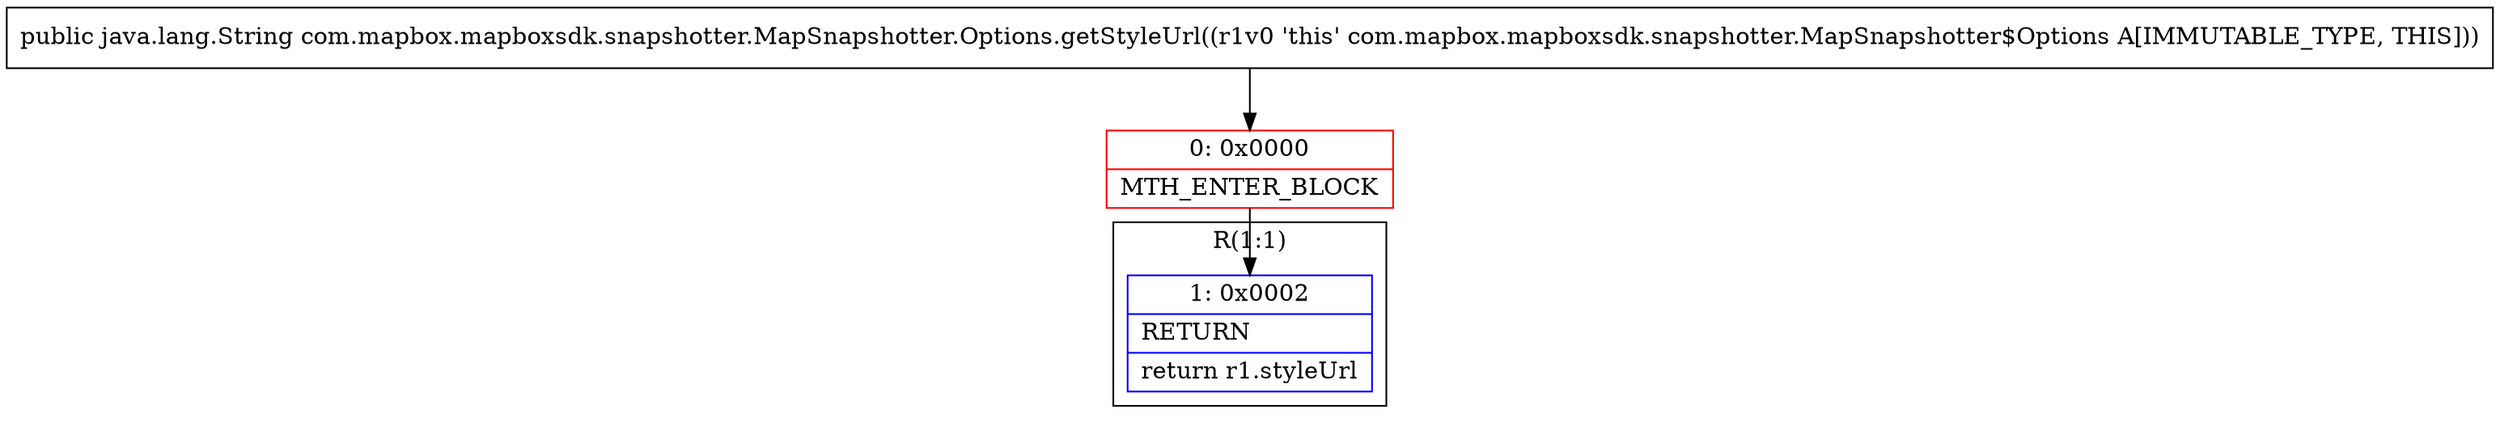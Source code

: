 digraph "CFG forcom.mapbox.mapboxsdk.snapshotter.MapSnapshotter.Options.getStyleUrl()Ljava\/lang\/String;" {
subgraph cluster_Region_255547668 {
label = "R(1:1)";
node [shape=record,color=blue];
Node_1 [shape=record,label="{1\:\ 0x0002|RETURN\l|return r1.styleUrl\l}"];
}
Node_0 [shape=record,color=red,label="{0\:\ 0x0000|MTH_ENTER_BLOCK\l}"];
MethodNode[shape=record,label="{public java.lang.String com.mapbox.mapboxsdk.snapshotter.MapSnapshotter.Options.getStyleUrl((r1v0 'this' com.mapbox.mapboxsdk.snapshotter.MapSnapshotter$Options A[IMMUTABLE_TYPE, THIS])) }"];
MethodNode -> Node_0;
Node_0 -> Node_1;
}

